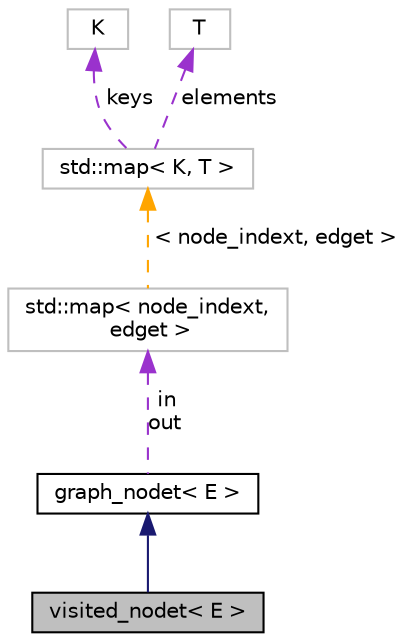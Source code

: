 digraph "visited_nodet&lt; E &gt;"
{
 // LATEX_PDF_SIZE
  bgcolor="transparent";
  edge [fontname="Helvetica",fontsize="10",labelfontname="Helvetica",labelfontsize="10"];
  node [fontname="Helvetica",fontsize="10",shape=record];
  Node1 [label="visited_nodet\< E \>",height=0.2,width=0.4,color="black", fillcolor="grey75", style="filled", fontcolor="black",tooltip="A node type with an extra bit."];
  Node2 -> Node1 [dir="back",color="midnightblue",fontsize="10",style="solid",fontname="Helvetica"];
  Node2 [label="graph_nodet\< E \>",height=0.2,width=0.4,color="black",URL="$classgraph__nodet.html",tooltip="This class represents a node in a directed graph."];
  Node3 -> Node2 [dir="back",color="darkorchid3",fontsize="10",style="dashed",label=" in\nout" ,fontname="Helvetica"];
  Node3 [label="std::map\< node_indext,\l edget \>",height=0.2,width=0.4,color="grey75",tooltip=" "];
  Node4 -> Node3 [dir="back",color="orange",fontsize="10",style="dashed",label=" \< node_indext, edget \>" ,fontname="Helvetica"];
  Node4 [label="std::map\< K, T \>",height=0.2,width=0.4,color="grey75",tooltip="STL class."];
  Node5 -> Node4 [dir="back",color="darkorchid3",fontsize="10",style="dashed",label=" keys" ,fontname="Helvetica"];
  Node5 [label="K",height=0.2,width=0.4,color="grey75",tooltip=" "];
  Node6 -> Node4 [dir="back",color="darkorchid3",fontsize="10",style="dashed",label=" elements" ,fontname="Helvetica"];
  Node6 [label="T",height=0.2,width=0.4,color="grey75",tooltip=" "];
}

